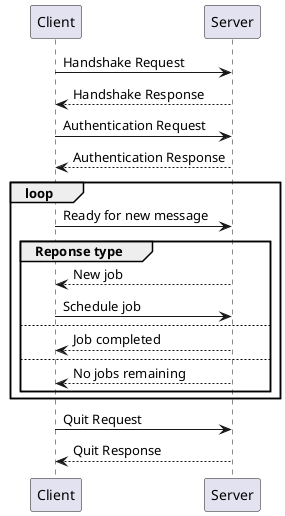 @startuml
Client -> Server: Handshake Request
Server --> Client: Handshake Response
Client -> Server: Authentication Request
Server --> Client: Authentication Response

loop
    Client -> Server: Ready for new message

	group Reponse type
	 Server --> Client: New job
	 Client -> Server: Schedule job
	else
	 Server --> Client: Job completed
	else
	 Server --> Client: No jobs remaining
	end
end

Client -> Server: Quit Request
Server --> Client: Quit Response

@enduml